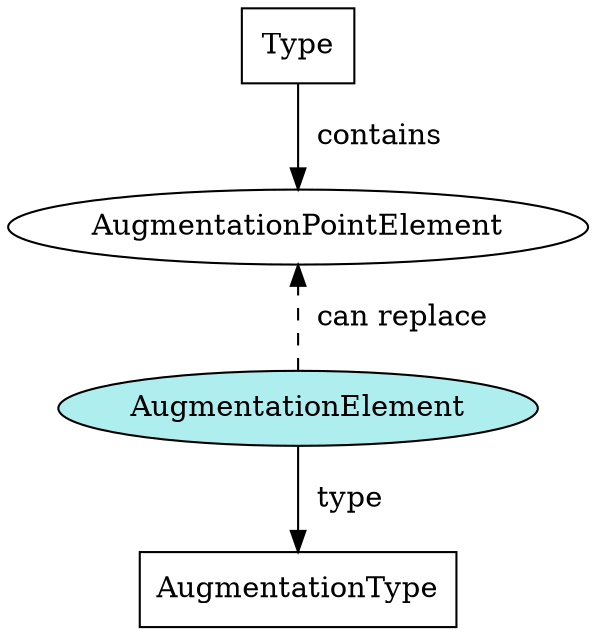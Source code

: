 
digraph {

  rankdir="TB";

  nc [label="Type" shape=rect];
  augPoint [label="AugmentationPointElement"]

  augElt [label="AugmentationElement" style="filled" fillcolor="paleturquoise"]
  augType [label="AugmentationType" shape=rect];

  nc -> augPoint [label="  contains"]

  augElt -> augPoint [label="  can replace" style=dashed];
  augElt -> augType [label="  type"];

  { rank=source nc }
  augPoint ->
  { rank=same augElt } [style=invis]
}
